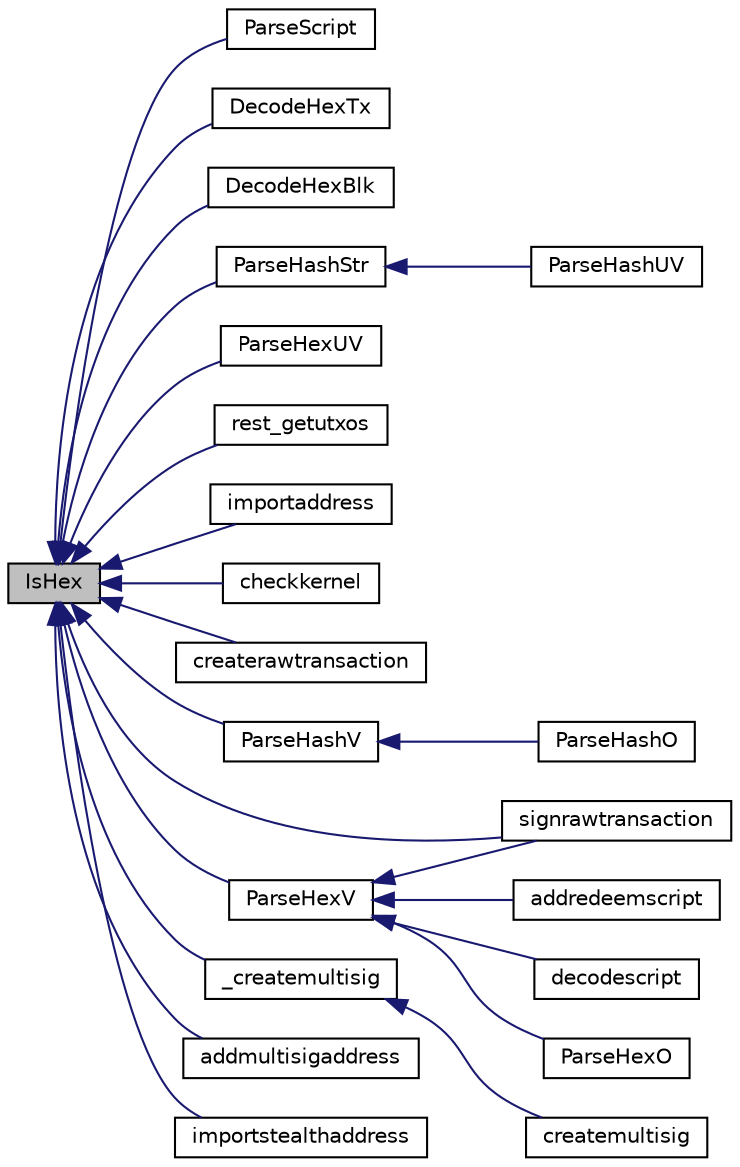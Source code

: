 digraph "IsHex"
{
  edge [fontname="Helvetica",fontsize="10",labelfontname="Helvetica",labelfontsize="10"];
  node [fontname="Helvetica",fontsize="10",shape=record];
  rankdir="LR";
  Node4570 [label="IsHex",height=0.2,width=0.4,color="black", fillcolor="grey75", style="filled", fontcolor="black"];
  Node4570 -> Node4571 [dir="back",color="midnightblue",fontsize="10",style="solid",fontname="Helvetica"];
  Node4571 [label="ParseScript",height=0.2,width=0.4,color="black", fillcolor="white", style="filled",URL="$da/d4a/core__read_8cpp.html#a29989c95b21abde8baf8b48a73f9b9a8"];
  Node4570 -> Node4572 [dir="back",color="midnightblue",fontsize="10",style="solid",fontname="Helvetica"];
  Node4572 [label="DecodeHexTx",height=0.2,width=0.4,color="black", fillcolor="white", style="filled",URL="$da/d4a/core__read_8cpp.html#af1ca10b8caeb4abb031f180678203638"];
  Node4570 -> Node4573 [dir="back",color="midnightblue",fontsize="10",style="solid",fontname="Helvetica"];
  Node4573 [label="DecodeHexBlk",height=0.2,width=0.4,color="black", fillcolor="white", style="filled",URL="$da/d4a/core__read_8cpp.html#aeff1a378f11fad2ea391c2163806d4a4"];
  Node4570 -> Node4574 [dir="back",color="midnightblue",fontsize="10",style="solid",fontname="Helvetica"];
  Node4574 [label="ParseHashStr",height=0.2,width=0.4,color="black", fillcolor="white", style="filled",URL="$da/d4a/core__read_8cpp.html#a88b7c3595e9fa53eace6500430611810"];
  Node4574 -> Node4575 [dir="back",color="midnightblue",fontsize="10",style="solid",fontname="Helvetica"];
  Node4575 [label="ParseHashUV",height=0.2,width=0.4,color="black", fillcolor="white", style="filled",URL="$da/d4a/core__read_8cpp.html#abf8a6b32191a680bd70f3ef742ba14e4"];
  Node4570 -> Node4576 [dir="back",color="midnightblue",fontsize="10",style="solid",fontname="Helvetica"];
  Node4576 [label="ParseHexUV",height=0.2,width=0.4,color="black", fillcolor="white", style="filled",URL="$da/d4a/core__read_8cpp.html#ae14a17c0d848ef8129c4169647eed92a"];
  Node4570 -> Node4577 [dir="back",color="midnightblue",fontsize="10",style="solid",fontname="Helvetica"];
  Node4577 [label="rest_getutxos",height=0.2,width=0.4,color="black", fillcolor="white", style="filled",URL="$d8/d04/rest_8cpp.html#a1e87e488337475c6260de93cbf181b31"];
  Node4570 -> Node4578 [dir="back",color="midnightblue",fontsize="10",style="solid",fontname="Helvetica"];
  Node4578 [label="importaddress",height=0.2,width=0.4,color="black", fillcolor="white", style="filled",URL="$dc/dbf/rpcdump_8cpp.html#a457bc572859c8265c72a0afd1a6db56c"];
  Node4570 -> Node4579 [dir="back",color="midnightblue",fontsize="10",style="solid",fontname="Helvetica"];
  Node4579 [label="checkkernel",height=0.2,width=0.4,color="black", fillcolor="white", style="filled",URL="$d4/ddd/rpcmining_8cpp.html#a36ee2284a7252841b8a62a9531b6acbc"];
  Node4570 -> Node4580 [dir="back",color="midnightblue",fontsize="10",style="solid",fontname="Helvetica"];
  Node4580 [label="createrawtransaction",height=0.2,width=0.4,color="black", fillcolor="white", style="filled",URL="$dc/da8/rpcrawtransaction_8cpp.html#a7924d2aa3d68d890b82773445e0d949e"];
  Node4570 -> Node4581 [dir="back",color="midnightblue",fontsize="10",style="solid",fontname="Helvetica"];
  Node4581 [label="signrawtransaction",height=0.2,width=0.4,color="black", fillcolor="white", style="filled",URL="$dc/da8/rpcrawtransaction_8cpp.html#aa0d151e35c0ad5ec82df451a833aeadb"];
  Node4570 -> Node4582 [dir="back",color="midnightblue",fontsize="10",style="solid",fontname="Helvetica"];
  Node4582 [label="ParseHashV",height=0.2,width=0.4,color="black", fillcolor="white", style="filled",URL="$d6/d76/rpcserver_8cpp.html#ae00da5fd5abdf11d125f98190e599194"];
  Node4582 -> Node4583 [dir="back",color="midnightblue",fontsize="10",style="solid",fontname="Helvetica"];
  Node4583 [label="ParseHashO",height=0.2,width=0.4,color="black", fillcolor="white", style="filled",URL="$d6/d76/rpcserver_8cpp.html#abe180100a0316998cd54a31cad5fabc7"];
  Node4570 -> Node4584 [dir="back",color="midnightblue",fontsize="10",style="solid",fontname="Helvetica"];
  Node4584 [label="ParseHexV",height=0.2,width=0.4,color="black", fillcolor="white", style="filled",URL="$d6/d76/rpcserver_8cpp.html#a6912ee7b40ffee24ad6d599b3667d4c8"];
  Node4584 -> Node4585 [dir="back",color="midnightblue",fontsize="10",style="solid",fontname="Helvetica"];
  Node4585 [label="decodescript",height=0.2,width=0.4,color="black", fillcolor="white", style="filled",URL="$dc/da8/rpcrawtransaction_8cpp.html#a342172992e2fa92490e8d83c2e95e87e"];
  Node4584 -> Node4581 [dir="back",color="midnightblue",fontsize="10",style="solid",fontname="Helvetica"];
  Node4584 -> Node4586 [dir="back",color="midnightblue",fontsize="10",style="solid",fontname="Helvetica"];
  Node4586 [label="ParseHexO",height=0.2,width=0.4,color="black", fillcolor="white", style="filled",URL="$d6/d76/rpcserver_8cpp.html#a9fa3f8bbbf847269e55b196e13543e16"];
  Node4584 -> Node4587 [dir="back",color="midnightblue",fontsize="10",style="solid",fontname="Helvetica"];
  Node4587 [label="addredeemscript",height=0.2,width=0.4,color="black", fillcolor="white", style="filled",URL="$df/d1d/rpcwallet_8cpp.html#a6bdf3775b3749a2b216576b62af4f801"];
  Node4570 -> Node4588 [dir="back",color="midnightblue",fontsize="10",style="solid",fontname="Helvetica"];
  Node4588 [label="_createmultisig",height=0.2,width=0.4,color="black", fillcolor="white", style="filled",URL="$df/d1d/rpcwallet_8cpp.html#aca53a9372c92e81fc665cbdeb8fcdbc5"];
  Node4588 -> Node4589 [dir="back",color="midnightblue",fontsize="10",style="solid",fontname="Helvetica"];
  Node4589 [label="createmultisig",height=0.2,width=0.4,color="black", fillcolor="white", style="filled",URL="$df/d1d/rpcwallet_8cpp.html#a10f145bcadd06025abb3b065e2fa7a84"];
  Node4570 -> Node4590 [dir="back",color="midnightblue",fontsize="10",style="solid",fontname="Helvetica"];
  Node4590 [label="addmultisigaddress",height=0.2,width=0.4,color="black", fillcolor="white", style="filled",URL="$df/d1d/rpcwallet_8cpp.html#a01e8a83cbd4209f10c71719383d7ca2d"];
  Node4570 -> Node4591 [dir="back",color="midnightblue",fontsize="10",style="solid",fontname="Helvetica"];
  Node4591 [label="importstealthaddress",height=0.2,width=0.4,color="black", fillcolor="white", style="filled",URL="$df/d1d/rpcwallet_8cpp.html#a4bde25c1b4a97ec6068d2808594c9820"];
}
